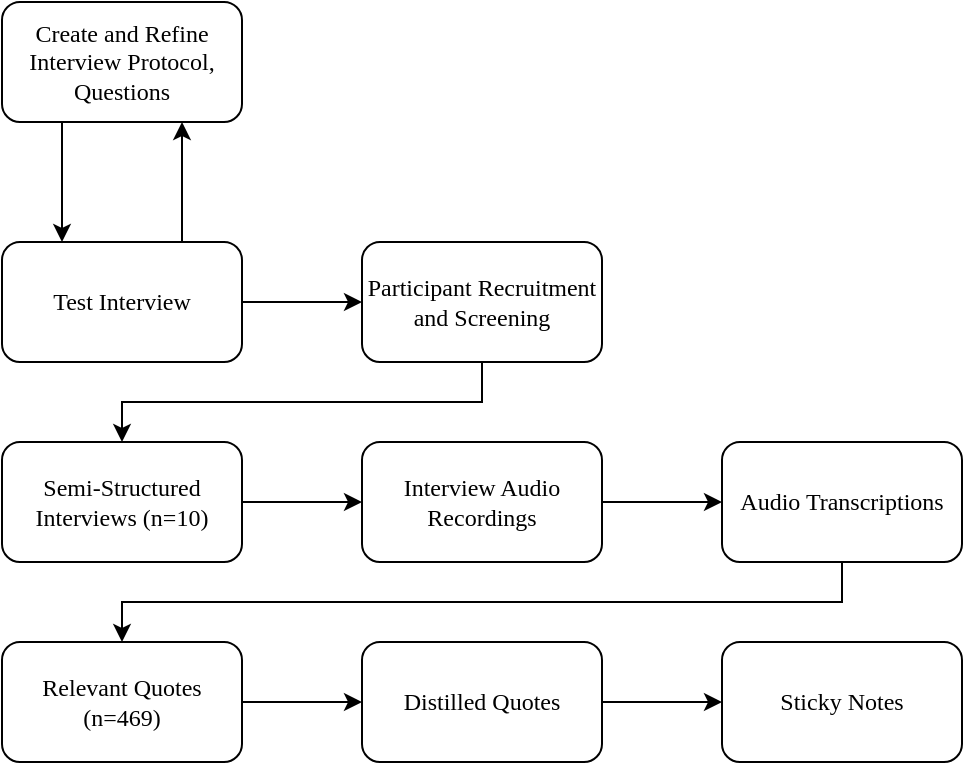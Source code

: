 <mxfile version="20.4.2" type="github">
  <diagram id="kgpKYQtTHZ0yAKxKKP6v" name="Page-1">
    <mxGraphModel dx="981" dy="519" grid="1" gridSize="10" guides="1" tooltips="1" connect="1" arrows="1" fold="1" page="1" pageScale="1" pageWidth="850" pageHeight="1100" math="0" shadow="0">
      <root>
        <mxCell id="0" />
        <mxCell id="1" parent="0" />
        <mxCell id="dC2aLsNPClo29It74Rl8-4" style="edgeStyle=orthogonalEdgeStyle;rounded=0;orthogonalLoop=1;jettySize=auto;html=1;exitX=0.25;exitY=1;exitDx=0;exitDy=0;entryX=0.25;entryY=0;entryDx=0;entryDy=0;" edge="1" parent="1" source="dC2aLsNPClo29It74Rl8-1" target="dC2aLsNPClo29It74Rl8-2">
          <mxGeometry relative="1" as="geometry" />
        </mxCell>
        <mxCell id="dC2aLsNPClo29It74Rl8-1" value="&lt;font face=&quot;Garamond&quot;&gt;Create and Refine Interview Protocol, Questions&lt;br&gt;&lt;/font&gt;" style="rounded=1;whiteSpace=wrap;html=1;" vertex="1" parent="1">
          <mxGeometry x="130" y="60" width="120" height="60" as="geometry" />
        </mxCell>
        <mxCell id="dC2aLsNPClo29It74Rl8-5" style="edgeStyle=orthogonalEdgeStyle;rounded=0;orthogonalLoop=1;jettySize=auto;html=1;exitX=0.75;exitY=0;exitDx=0;exitDy=0;entryX=0.75;entryY=1;entryDx=0;entryDy=0;" edge="1" parent="1" source="dC2aLsNPClo29It74Rl8-2" target="dC2aLsNPClo29It74Rl8-1">
          <mxGeometry relative="1" as="geometry" />
        </mxCell>
        <mxCell id="dC2aLsNPClo29It74Rl8-11" style="edgeStyle=orthogonalEdgeStyle;rounded=0;orthogonalLoop=1;jettySize=auto;html=1;exitX=1;exitY=0.5;exitDx=0;exitDy=0;entryX=0;entryY=0.5;entryDx=0;entryDy=0;fontFamily=Garamond;" edge="1" parent="1" source="dC2aLsNPClo29It74Rl8-2" target="dC2aLsNPClo29It74Rl8-6">
          <mxGeometry relative="1" as="geometry" />
        </mxCell>
        <mxCell id="dC2aLsNPClo29It74Rl8-2" value="&lt;font face=&quot;Garamond&quot;&gt;Test Interview&lt;/font&gt;" style="rounded=1;whiteSpace=wrap;html=1;" vertex="1" parent="1">
          <mxGeometry x="130" y="180" width="120" height="60" as="geometry" />
        </mxCell>
        <mxCell id="dC2aLsNPClo29It74Rl8-14" style="edgeStyle=orthogonalEdgeStyle;rounded=0;orthogonalLoop=1;jettySize=auto;html=1;exitX=0.5;exitY=1;exitDx=0;exitDy=0;fontFamily=Garamond;" edge="1" parent="1" source="dC2aLsNPClo29It74Rl8-6" target="dC2aLsNPClo29It74Rl8-7">
          <mxGeometry relative="1" as="geometry" />
        </mxCell>
        <mxCell id="dC2aLsNPClo29It74Rl8-6" value="Participant Recruitment and Screening" style="rounded=1;whiteSpace=wrap;html=1;fontFamily=Garamond;" vertex="1" parent="1">
          <mxGeometry x="310" y="180" width="120" height="60" as="geometry" />
        </mxCell>
        <mxCell id="dC2aLsNPClo29It74Rl8-15" style="edgeStyle=orthogonalEdgeStyle;rounded=0;orthogonalLoop=1;jettySize=auto;html=1;exitX=1;exitY=0.5;exitDx=0;exitDy=0;entryX=0;entryY=0.5;entryDx=0;entryDy=0;fontFamily=Garamond;" edge="1" parent="1" source="dC2aLsNPClo29It74Rl8-7" target="dC2aLsNPClo29It74Rl8-8">
          <mxGeometry relative="1" as="geometry" />
        </mxCell>
        <mxCell id="dC2aLsNPClo29It74Rl8-7" value="Semi-Structured Interviews (n=10)" style="rounded=1;whiteSpace=wrap;html=1;fontFamily=Garamond;" vertex="1" parent="1">
          <mxGeometry x="130" y="280" width="120" height="60" as="geometry" />
        </mxCell>
        <mxCell id="dC2aLsNPClo29It74Rl8-16" style="edgeStyle=orthogonalEdgeStyle;rounded=0;orthogonalLoop=1;jettySize=auto;html=1;exitX=1;exitY=0.5;exitDx=0;exitDy=0;entryX=0;entryY=0.5;entryDx=0;entryDy=0;fontFamily=Garamond;" edge="1" parent="1" source="dC2aLsNPClo29It74Rl8-8" target="dC2aLsNPClo29It74Rl8-10">
          <mxGeometry relative="1" as="geometry" />
        </mxCell>
        <mxCell id="dC2aLsNPClo29It74Rl8-8" value="Interview Audio Recordings" style="rounded=1;whiteSpace=wrap;html=1;fontFamily=Garamond;" vertex="1" parent="1">
          <mxGeometry x="310" y="280" width="120" height="60" as="geometry" />
        </mxCell>
        <mxCell id="dC2aLsNPClo29It74Rl8-20" value="" style="edgeStyle=orthogonalEdgeStyle;rounded=0;orthogonalLoop=1;jettySize=auto;html=1;fontFamily=Garamond;" edge="1" parent="1" source="dC2aLsNPClo29It74Rl8-9" target="dC2aLsNPClo29It74Rl8-18">
          <mxGeometry relative="1" as="geometry" />
        </mxCell>
        <mxCell id="dC2aLsNPClo29It74Rl8-9" value="Relevant Quotes&lt;br&gt;(n=469)" style="rounded=1;whiteSpace=wrap;html=1;fontFamily=Garamond;" vertex="1" parent="1">
          <mxGeometry x="130" y="380" width="120" height="60" as="geometry" />
        </mxCell>
        <mxCell id="dC2aLsNPClo29It74Rl8-17" style="edgeStyle=orthogonalEdgeStyle;rounded=0;orthogonalLoop=1;jettySize=auto;html=1;exitX=0.5;exitY=1;exitDx=0;exitDy=0;entryX=0.5;entryY=0;entryDx=0;entryDy=0;fontFamily=Garamond;" edge="1" parent="1" source="dC2aLsNPClo29It74Rl8-10" target="dC2aLsNPClo29It74Rl8-9">
          <mxGeometry relative="1" as="geometry" />
        </mxCell>
        <mxCell id="dC2aLsNPClo29It74Rl8-10" value="Audio Transcriptions" style="rounded=1;whiteSpace=wrap;html=1;fontFamily=Garamond;" vertex="1" parent="1">
          <mxGeometry x="490" y="280" width="120" height="60" as="geometry" />
        </mxCell>
        <mxCell id="dC2aLsNPClo29It74Rl8-23" style="edgeStyle=orthogonalEdgeStyle;rounded=0;orthogonalLoop=1;jettySize=auto;html=1;exitX=1;exitY=0.5;exitDx=0;exitDy=0;entryX=0;entryY=0.5;entryDx=0;entryDy=0;fontFamily=Garamond;" edge="1" parent="1" source="dC2aLsNPClo29It74Rl8-18" target="dC2aLsNPClo29It74Rl8-22">
          <mxGeometry relative="1" as="geometry" />
        </mxCell>
        <mxCell id="dC2aLsNPClo29It74Rl8-18" value="Distilled Quotes" style="rounded=1;whiteSpace=wrap;html=1;fontFamily=Garamond;" vertex="1" parent="1">
          <mxGeometry x="310" y="380" width="120" height="60" as="geometry" />
        </mxCell>
        <mxCell id="dC2aLsNPClo29It74Rl8-22" value="Sticky Notes" style="rounded=1;whiteSpace=wrap;html=1;fontFamily=Garamond;" vertex="1" parent="1">
          <mxGeometry x="490" y="380" width="120" height="60" as="geometry" />
        </mxCell>
      </root>
    </mxGraphModel>
  </diagram>
</mxfile>
